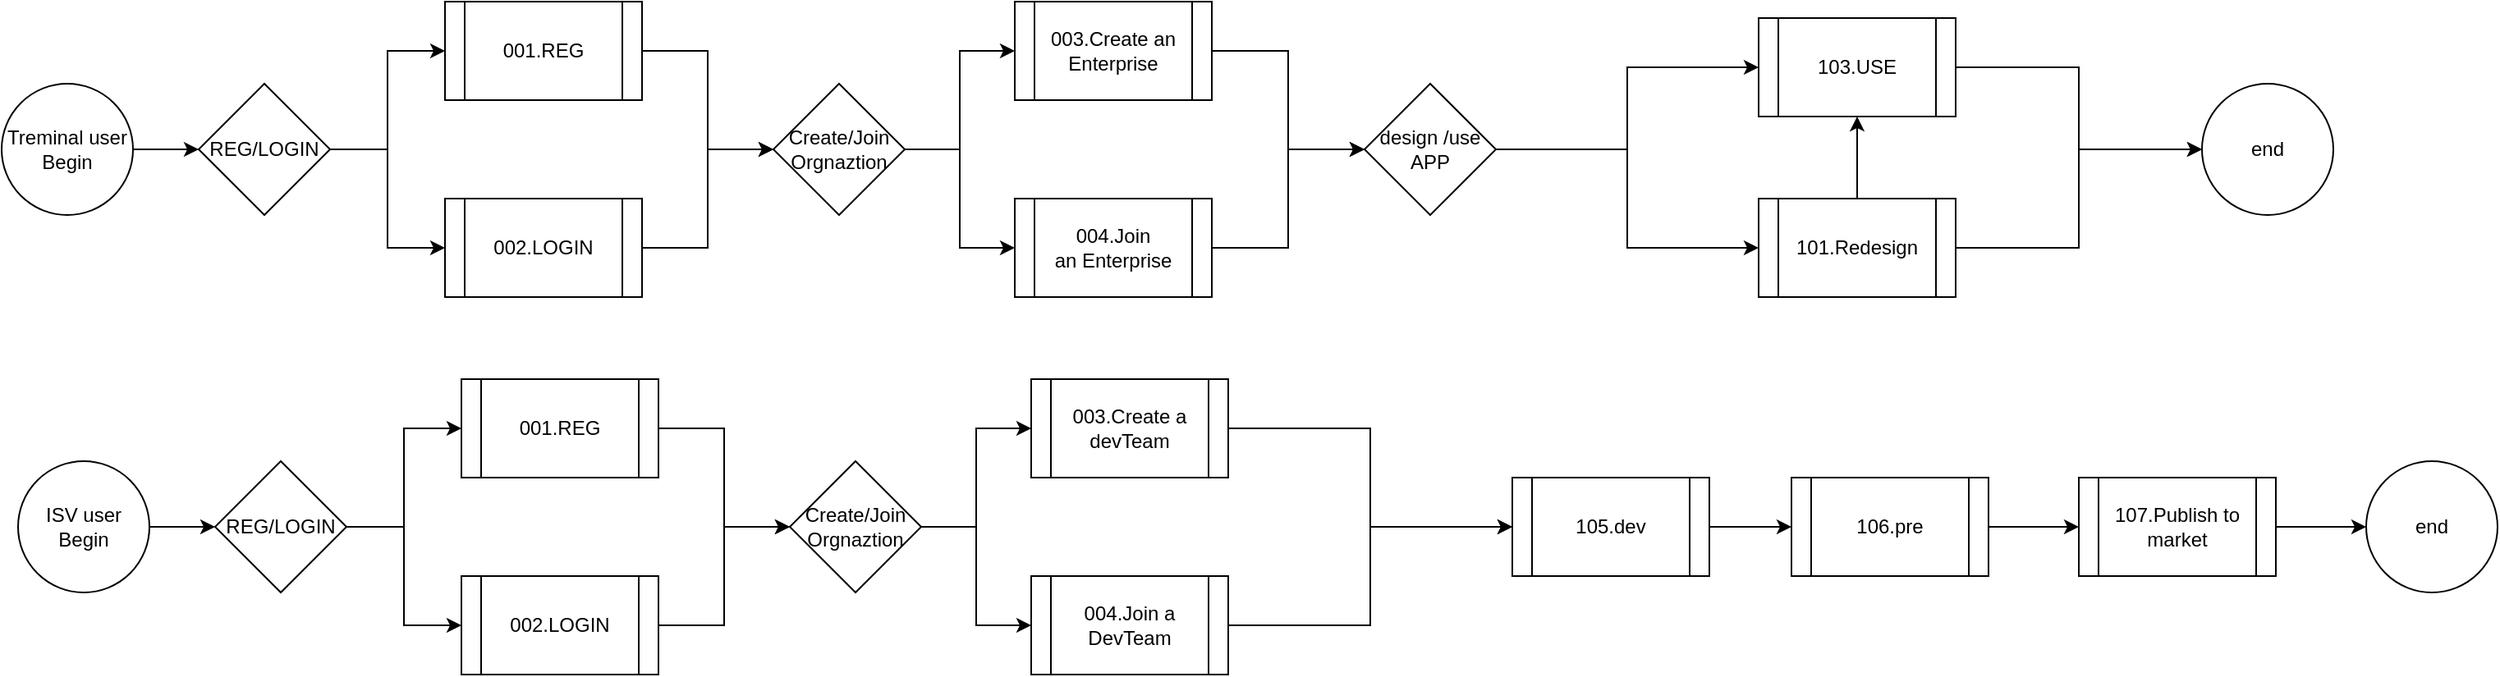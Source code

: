 <mxfile pages="1" version="11.2.5" type="github"><diagram id="8Ypa42wd9eSPudKeg5vt" name="Page-1"><mxGraphModel dx="830" dy="641" grid="1" gridSize="10" guides="1" tooltips="1" connect="1" arrows="1" fold="1" page="1" pageScale="1" pageWidth="827" pageHeight="1169" math="0" shadow="0"><root><mxCell id="0"/><mxCell id="1" parent="0"/><mxCell id="i9PgADbxXDB1dc4d_lo2-8" style="edgeStyle=orthogonalEdgeStyle;rounded=0;orthogonalLoop=1;jettySize=auto;html=1;exitX=1;exitY=0.5;exitDx=0;exitDy=0;entryX=0;entryY=0.5;entryDx=0;entryDy=0;" parent="1" source="i9PgADbxXDB1dc4d_lo2-2" target="i9PgADbxXDB1dc4d_lo2-3" edge="1"><mxGeometry relative="1" as="geometry"/></mxCell><mxCell id="i9PgADbxXDB1dc4d_lo2-2" value="Treminal user&lt;br&gt;Begin" style="ellipse;whiteSpace=wrap;html=1;aspect=fixed;" parent="1" vertex="1"><mxGeometry x="90" y="60" width="80" height="80" as="geometry"/></mxCell><mxCell id="i9PgADbxXDB1dc4d_lo2-9" style="edgeStyle=orthogonalEdgeStyle;rounded=0;orthogonalLoop=1;jettySize=auto;html=1;exitX=1;exitY=0.5;exitDx=0;exitDy=0;entryX=0;entryY=0.5;entryDx=0;entryDy=0;" parent="1" source="i9PgADbxXDB1dc4d_lo2-3" target="i9PgADbxXDB1dc4d_lo2-4" edge="1"><mxGeometry relative="1" as="geometry"/></mxCell><mxCell id="i9PgADbxXDB1dc4d_lo2-10" style="edgeStyle=orthogonalEdgeStyle;rounded=0;orthogonalLoop=1;jettySize=auto;html=1;exitX=1;exitY=0.5;exitDx=0;exitDy=0;entryX=0;entryY=0.5;entryDx=0;entryDy=0;" parent="1" source="i9PgADbxXDB1dc4d_lo2-3" target="i9PgADbxXDB1dc4d_lo2-5" edge="1"><mxGeometry relative="1" as="geometry"/></mxCell><mxCell id="i9PgADbxXDB1dc4d_lo2-3" value="REG/LOGIN" style="rhombus;whiteSpace=wrap;html=1;" parent="1" vertex="1"><mxGeometry x="210" y="60" width="80" height="80" as="geometry"/></mxCell><mxCell id="i9PgADbxXDB1dc4d_lo2-11" style="edgeStyle=orthogonalEdgeStyle;rounded=0;orthogonalLoop=1;jettySize=auto;html=1;exitX=1;exitY=0.5;exitDx=0;exitDy=0;entryX=0;entryY=0.5;entryDx=0;entryDy=0;" parent="1" source="i9PgADbxXDB1dc4d_lo2-4" target="i9PgADbxXDB1dc4d_lo2-6" edge="1"><mxGeometry relative="1" as="geometry"/></mxCell><mxCell id="i9PgADbxXDB1dc4d_lo2-4" value="001.REG" style="shape=process;whiteSpace=wrap;html=1;backgroundOutline=1;" parent="1" vertex="1"><mxGeometry x="360" y="10" width="120" height="60" as="geometry"/></mxCell><mxCell id="i9PgADbxXDB1dc4d_lo2-12" style="edgeStyle=orthogonalEdgeStyle;rounded=0;orthogonalLoop=1;jettySize=auto;html=1;exitX=1;exitY=0.5;exitDx=0;exitDy=0;entryX=0;entryY=0.5;entryDx=0;entryDy=0;" parent="1" source="i9PgADbxXDB1dc4d_lo2-5" target="i9PgADbxXDB1dc4d_lo2-6" edge="1"><mxGeometry relative="1" as="geometry"/></mxCell><mxCell id="i9PgADbxXDB1dc4d_lo2-5" value="002.LOGIN" style="shape=process;whiteSpace=wrap;html=1;backgroundOutline=1;" parent="1" vertex="1"><mxGeometry x="360" y="130" width="120" height="60" as="geometry"/></mxCell><mxCell id="W_Wnz2TwPvjFHkkF3MYJ-1" style="edgeStyle=orthogonalEdgeStyle;rounded=0;orthogonalLoop=1;jettySize=auto;html=1;exitX=1;exitY=0.5;exitDx=0;exitDy=0;entryX=0;entryY=0.5;entryDx=0;entryDy=0;" parent="1" source="i9PgADbxXDB1dc4d_lo2-6" target="i9PgADbxXDB1dc4d_lo2-13" edge="1"><mxGeometry relative="1" as="geometry"/></mxCell><mxCell id="W_Wnz2TwPvjFHkkF3MYJ-2" style="edgeStyle=orthogonalEdgeStyle;rounded=0;orthogonalLoop=1;jettySize=auto;html=1;exitX=1;exitY=0.5;exitDx=0;exitDy=0;entryX=0;entryY=0.5;entryDx=0;entryDy=0;" parent="1" source="i9PgADbxXDB1dc4d_lo2-6" target="i9PgADbxXDB1dc4d_lo2-14" edge="1"><mxGeometry relative="1" as="geometry"/></mxCell><mxCell id="i9PgADbxXDB1dc4d_lo2-6" value="Create/Join&lt;br&gt;Orgnaztion" style="rhombus;whiteSpace=wrap;html=1;" parent="1" vertex="1"><mxGeometry x="560" y="60" width="80" height="80" as="geometry"/></mxCell><mxCell id="W_Wnz2TwPvjFHkkF3MYJ-4" style="edgeStyle=orthogonalEdgeStyle;rounded=0;orthogonalLoop=1;jettySize=auto;html=1;exitX=1;exitY=0.5;exitDx=0;exitDy=0;entryX=0;entryY=0.5;entryDx=0;entryDy=0;" parent="1" source="i9PgADbxXDB1dc4d_lo2-13" target="W_Wnz2TwPvjFHkkF3MYJ-3" edge="1"><mxGeometry relative="1" as="geometry"/></mxCell><mxCell id="i9PgADbxXDB1dc4d_lo2-13" value="003.Create an Enterprise" style="shape=process;whiteSpace=wrap;html=1;backgroundOutline=1;" parent="1" vertex="1"><mxGeometry x="707" y="10" width="120" height="60" as="geometry"/></mxCell><mxCell id="W_Wnz2TwPvjFHkkF3MYJ-5" style="edgeStyle=orthogonalEdgeStyle;rounded=0;orthogonalLoop=1;jettySize=auto;html=1;exitX=1;exitY=0.5;exitDx=0;exitDy=0;entryX=0;entryY=0.5;entryDx=0;entryDy=0;" parent="1" source="i9PgADbxXDB1dc4d_lo2-14" target="W_Wnz2TwPvjFHkkF3MYJ-3" edge="1"><mxGeometry relative="1" as="geometry"/></mxCell><mxCell id="i9PgADbxXDB1dc4d_lo2-14" value="004.Join&lt;br&gt;an Enterprise" style="shape=process;whiteSpace=wrap;html=1;backgroundOutline=1;" parent="1" vertex="1"><mxGeometry x="707" y="130" width="120" height="60" as="geometry"/></mxCell><mxCell id="W_Wnz2TwPvjFHkkF3MYJ-10" style="edgeStyle=orthogonalEdgeStyle;rounded=0;orthogonalLoop=1;jettySize=auto;html=1;exitX=1;exitY=0.5;exitDx=0;exitDy=0;entryX=0;entryY=0.5;entryDx=0;entryDy=0;" parent="1" source="W_Wnz2TwPvjFHkkF3MYJ-3" target="W_Wnz2TwPvjFHkkF3MYJ-6" edge="1"><mxGeometry relative="1" as="geometry"/></mxCell><mxCell id="ASR6W-OFc3vXIleqyb9X-30" style="edgeStyle=orthogonalEdgeStyle;rounded=0;orthogonalLoop=1;jettySize=auto;html=1;exitX=1;exitY=0.5;exitDx=0;exitDy=0;entryX=0;entryY=0.5;entryDx=0;entryDy=0;" edge="1" parent="1" source="W_Wnz2TwPvjFHkkF3MYJ-3" target="W_Wnz2TwPvjFHkkF3MYJ-8"><mxGeometry relative="1" as="geometry"/></mxCell><mxCell id="W_Wnz2TwPvjFHkkF3MYJ-3" value="design /use&lt;br&gt;APP" style="rhombus;whiteSpace=wrap;html=1;" parent="1" vertex="1"><mxGeometry x="920" y="60" width="80" height="80" as="geometry"/></mxCell><mxCell id="ASR6W-OFc3vXIleqyb9X-32" style="edgeStyle=orthogonalEdgeStyle;rounded=0;orthogonalLoop=1;jettySize=auto;html=1;exitX=1;exitY=0.5;exitDx=0;exitDy=0;entryX=0;entryY=0.5;entryDx=0;entryDy=0;" edge="1" parent="1" source="W_Wnz2TwPvjFHkkF3MYJ-6" target="W_Wnz2TwPvjFHkkF3MYJ-16"><mxGeometry relative="1" as="geometry"/></mxCell><mxCell id="W_Wnz2TwPvjFHkkF3MYJ-6" value="103.USE" style="shape=process;whiteSpace=wrap;html=1;backgroundOutline=1;" parent="1" vertex="1"><mxGeometry x="1160" y="20" width="120" height="60" as="geometry"/></mxCell><mxCell id="ASR6W-OFc3vXIleqyb9X-29" style="edgeStyle=orthogonalEdgeStyle;rounded=0;orthogonalLoop=1;jettySize=auto;html=1;exitX=1;exitY=0.5;exitDx=0;exitDy=0;" edge="1" parent="1" source="W_Wnz2TwPvjFHkkF3MYJ-8" target="W_Wnz2TwPvjFHkkF3MYJ-16"><mxGeometry relative="1" as="geometry"/></mxCell><mxCell id="ASR6W-OFc3vXIleqyb9X-31" style="edgeStyle=orthogonalEdgeStyle;rounded=0;orthogonalLoop=1;jettySize=auto;html=1;exitX=0.5;exitY=0;exitDx=0;exitDy=0;entryX=0.5;entryY=1;entryDx=0;entryDy=0;" edge="1" parent="1" source="W_Wnz2TwPvjFHkkF3MYJ-8" target="W_Wnz2TwPvjFHkkF3MYJ-6"><mxGeometry relative="1" as="geometry"/></mxCell><mxCell id="W_Wnz2TwPvjFHkkF3MYJ-8" value="101.Redesign" style="shape=process;whiteSpace=wrap;html=1;backgroundOutline=1;" parent="1" vertex="1"><mxGeometry x="1160" y="130" width="120" height="60" as="geometry"/></mxCell><mxCell id="W_Wnz2TwPvjFHkkF3MYJ-16" value="end" style="ellipse;whiteSpace=wrap;html=1;aspect=fixed;" parent="1" vertex="1"><mxGeometry x="1430" y="60" width="80" height="80" as="geometry"/></mxCell><mxCell id="ASR6W-OFc3vXIleqyb9X-1" style="edgeStyle=orthogonalEdgeStyle;rounded=0;orthogonalLoop=1;jettySize=auto;html=1;exitX=1;exitY=0.5;exitDx=0;exitDy=0;entryX=0;entryY=0.5;entryDx=0;entryDy=0;" edge="1" parent="1" source="ASR6W-OFc3vXIleqyb9X-2" target="ASR6W-OFc3vXIleqyb9X-5"><mxGeometry relative="1" as="geometry"/></mxCell><mxCell id="ASR6W-OFc3vXIleqyb9X-2" value="ISV user&lt;br&gt;Begin" style="ellipse;whiteSpace=wrap;html=1;aspect=fixed;" vertex="1" parent="1"><mxGeometry x="100" y="290" width="80" height="80" as="geometry"/></mxCell><mxCell id="ASR6W-OFc3vXIleqyb9X-3" style="edgeStyle=orthogonalEdgeStyle;rounded=0;orthogonalLoop=1;jettySize=auto;html=1;exitX=1;exitY=0.5;exitDx=0;exitDy=0;entryX=0;entryY=0.5;entryDx=0;entryDy=0;" edge="1" parent="1" source="ASR6W-OFc3vXIleqyb9X-5" target="ASR6W-OFc3vXIleqyb9X-7"><mxGeometry relative="1" as="geometry"/></mxCell><mxCell id="ASR6W-OFc3vXIleqyb9X-4" style="edgeStyle=orthogonalEdgeStyle;rounded=0;orthogonalLoop=1;jettySize=auto;html=1;exitX=1;exitY=0.5;exitDx=0;exitDy=0;entryX=0;entryY=0.5;entryDx=0;entryDy=0;" edge="1" parent="1" source="ASR6W-OFc3vXIleqyb9X-5" target="ASR6W-OFc3vXIleqyb9X-9"><mxGeometry relative="1" as="geometry"/></mxCell><mxCell id="ASR6W-OFc3vXIleqyb9X-5" value="REG/LOGIN" style="rhombus;whiteSpace=wrap;html=1;" vertex="1" parent="1"><mxGeometry x="220" y="290" width="80" height="80" as="geometry"/></mxCell><mxCell id="ASR6W-OFc3vXIleqyb9X-6" style="edgeStyle=orthogonalEdgeStyle;rounded=0;orthogonalLoop=1;jettySize=auto;html=1;exitX=1;exitY=0.5;exitDx=0;exitDy=0;entryX=0;entryY=0.5;entryDx=0;entryDy=0;" edge="1" parent="1" source="ASR6W-OFc3vXIleqyb9X-7" target="ASR6W-OFc3vXIleqyb9X-12"><mxGeometry relative="1" as="geometry"/></mxCell><mxCell id="ASR6W-OFc3vXIleqyb9X-7" value="001.REG" style="shape=process;whiteSpace=wrap;html=1;backgroundOutline=1;" vertex="1" parent="1"><mxGeometry x="370" y="240" width="120" height="60" as="geometry"/></mxCell><mxCell id="ASR6W-OFc3vXIleqyb9X-8" style="edgeStyle=orthogonalEdgeStyle;rounded=0;orthogonalLoop=1;jettySize=auto;html=1;exitX=1;exitY=0.5;exitDx=0;exitDy=0;entryX=0;entryY=0.5;entryDx=0;entryDy=0;" edge="1" parent="1" source="ASR6W-OFc3vXIleqyb9X-9" target="ASR6W-OFc3vXIleqyb9X-12"><mxGeometry relative="1" as="geometry"/></mxCell><mxCell id="ASR6W-OFc3vXIleqyb9X-9" value="002.LOGIN" style="shape=process;whiteSpace=wrap;html=1;backgroundOutline=1;" vertex="1" parent="1"><mxGeometry x="370" y="360" width="120" height="60" as="geometry"/></mxCell><mxCell id="ASR6W-OFc3vXIleqyb9X-10" style="edgeStyle=orthogonalEdgeStyle;rounded=0;orthogonalLoop=1;jettySize=auto;html=1;exitX=1;exitY=0.5;exitDx=0;exitDy=0;entryX=0;entryY=0.5;entryDx=0;entryDy=0;" edge="1" parent="1" source="ASR6W-OFc3vXIleqyb9X-12" target="ASR6W-OFc3vXIleqyb9X-14"><mxGeometry relative="1" as="geometry"/></mxCell><mxCell id="ASR6W-OFc3vXIleqyb9X-11" style="edgeStyle=orthogonalEdgeStyle;rounded=0;orthogonalLoop=1;jettySize=auto;html=1;exitX=1;exitY=0.5;exitDx=0;exitDy=0;entryX=0;entryY=0.5;entryDx=0;entryDy=0;" edge="1" parent="1" source="ASR6W-OFc3vXIleqyb9X-12" target="ASR6W-OFc3vXIleqyb9X-16"><mxGeometry relative="1" as="geometry"/></mxCell><mxCell id="ASR6W-OFc3vXIleqyb9X-12" value="Create/Join&lt;br&gt;Orgnaztion" style="rhombus;whiteSpace=wrap;html=1;" vertex="1" parent="1"><mxGeometry x="570" y="290" width="80" height="80" as="geometry"/></mxCell><mxCell id="ASR6W-OFc3vXIleqyb9X-13" style="edgeStyle=orthogonalEdgeStyle;rounded=0;orthogonalLoop=1;jettySize=auto;html=1;exitX=1;exitY=0.5;exitDx=0;exitDy=0;entryX=0;entryY=0.5;entryDx=0;entryDy=0;" edge="1" parent="1" source="ASR6W-OFc3vXIleqyb9X-14" target="ASR6W-OFc3vXIleqyb9X-23"><mxGeometry relative="1" as="geometry"><mxPoint x="930" y="330" as="targetPoint"/></mxGeometry></mxCell><mxCell id="ASR6W-OFc3vXIleqyb9X-14" value="003.Create a devTeam" style="shape=process;whiteSpace=wrap;html=1;backgroundOutline=1;" vertex="1" parent="1"><mxGeometry x="717" y="240" width="120" height="60" as="geometry"/></mxCell><mxCell id="ASR6W-OFc3vXIleqyb9X-15" style="edgeStyle=orthogonalEdgeStyle;rounded=0;orthogonalLoop=1;jettySize=auto;html=1;exitX=1;exitY=0.5;exitDx=0;exitDy=0;entryX=0;entryY=0.5;entryDx=0;entryDy=0;" edge="1" parent="1" source="ASR6W-OFc3vXIleqyb9X-16" target="ASR6W-OFc3vXIleqyb9X-23"><mxGeometry relative="1" as="geometry"><mxPoint x="930" y="330" as="targetPoint"/></mxGeometry></mxCell><mxCell id="ASR6W-OFc3vXIleqyb9X-16" value="004.Join a DevTeam" style="shape=process;whiteSpace=wrap;html=1;backgroundOutline=1;" vertex="1" parent="1"><mxGeometry x="717" y="360" width="120" height="60" as="geometry"/></mxCell><mxCell id="ASR6W-OFc3vXIleqyb9X-22" style="edgeStyle=orthogonalEdgeStyle;rounded=0;orthogonalLoop=1;jettySize=auto;html=1;exitX=1;exitY=0.5;exitDx=0;exitDy=0;entryX=0;entryY=0.5;entryDx=0;entryDy=0;" edge="1" parent="1" source="ASR6W-OFc3vXIleqyb9X-23" target="ASR6W-OFc3vXIleqyb9X-25"><mxGeometry relative="1" as="geometry"/></mxCell><mxCell id="ASR6W-OFc3vXIleqyb9X-23" value="105.dev" style="shape=process;whiteSpace=wrap;html=1;backgroundOutline=1;" vertex="1" parent="1"><mxGeometry x="1010" y="300" width="120" height="60" as="geometry"/></mxCell><mxCell id="ASR6W-OFc3vXIleqyb9X-24" style="edgeStyle=orthogonalEdgeStyle;rounded=0;orthogonalLoop=1;jettySize=auto;html=1;exitX=1;exitY=0.5;exitDx=0;exitDy=0;entryX=0;entryY=0.5;entryDx=0;entryDy=0;" edge="1" parent="1" source="ASR6W-OFc3vXIleqyb9X-27" target="ASR6W-OFc3vXIleqyb9X-26"><mxGeometry relative="1" as="geometry"/></mxCell><mxCell id="ASR6W-OFc3vXIleqyb9X-25" value="106.pre" style="shape=process;whiteSpace=wrap;html=1;backgroundOutline=1;" vertex="1" parent="1"><mxGeometry x="1180" y="300" width="120" height="60" as="geometry"/></mxCell><mxCell id="ASR6W-OFc3vXIleqyb9X-26" value="end" style="ellipse;whiteSpace=wrap;html=1;aspect=fixed;" vertex="1" parent="1"><mxGeometry x="1530" y="290" width="80" height="80" as="geometry"/></mxCell><mxCell id="ASR6W-OFc3vXIleqyb9X-27" value="107.Publish to market" style="shape=process;whiteSpace=wrap;html=1;backgroundOutline=1;" vertex="1" parent="1"><mxGeometry x="1355" y="300" width="120" height="60" as="geometry"/></mxCell><mxCell id="ASR6W-OFc3vXIleqyb9X-28" style="edgeStyle=orthogonalEdgeStyle;rounded=0;orthogonalLoop=1;jettySize=auto;html=1;exitX=1;exitY=0.5;exitDx=0;exitDy=0;entryX=0;entryY=0.5;entryDx=0;entryDy=0;" edge="1" parent="1" source="ASR6W-OFc3vXIleqyb9X-25" target="ASR6W-OFc3vXIleqyb9X-27"><mxGeometry relative="1" as="geometry"><mxPoint x="1340" y="330" as="sourcePoint"/><mxPoint x="1530" y="330" as="targetPoint"/></mxGeometry></mxCell></root></mxGraphModel></diagram></mxfile>